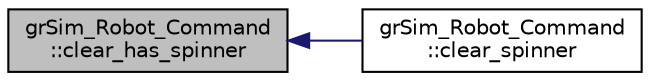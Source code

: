 digraph "grSim_Robot_Command::clear_has_spinner"
{
 // INTERACTIVE_SVG=YES
  edge [fontname="Helvetica",fontsize="10",labelfontname="Helvetica",labelfontsize="10"];
  node [fontname="Helvetica",fontsize="10",shape=record];
  rankdir="LR";
  Node1 [label="grSim_Robot_Command\l::clear_has_spinner",height=0.2,width=0.4,color="black", fillcolor="grey75", style="filled", fontcolor="black"];
  Node1 -> Node2 [dir="back",color="midnightblue",fontsize="10",style="solid",fontname="Helvetica"];
  Node2 [label="grSim_Robot_Command\l::clear_spinner",height=0.2,width=0.4,color="black", fillcolor="white", style="filled",URL="$d1/d68/classgr_sim___robot___command.html#a06b24863ddcfd52858ba5cdd80e5dab3"];
}
